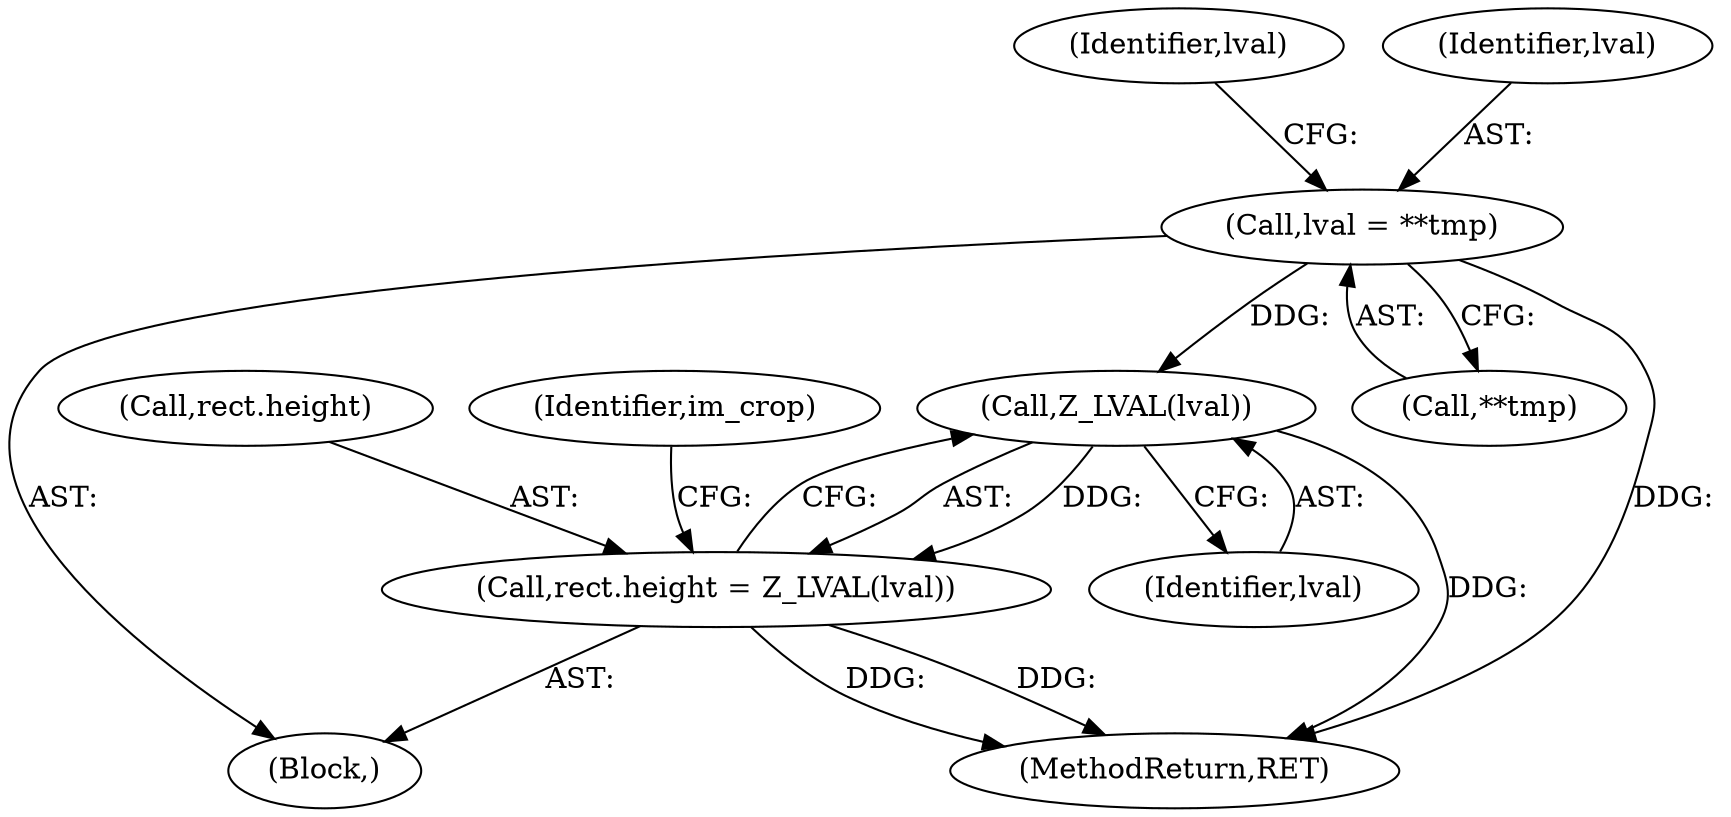 digraph "0_php-src_2938329ce19cb8c4197dec146c3ec887c6f61d01_1@pointer" {
"1000288" [label="(Call,lval = **tmp)"];
"1000303" [label="(Call,Z_LVAL(lval))"];
"1000299" [label="(Call,rect.height = Z_LVAL(lval))"];
"1000288" [label="(Call,lval = **tmp)"];
"1000303" [label="(Call,Z_LVAL(lval))"];
"1000295" [label="(Identifier,lval)"];
"1000286" [label="(Block,)"];
"1000290" [label="(Call,**tmp)"];
"1000299" [label="(Call,rect.height = Z_LVAL(lval))"];
"1000317" [label="(Identifier,im_crop)"];
"1000300" [label="(Call,rect.height)"];
"1000304" [label="(Identifier,lval)"];
"1000334" [label="(MethodReturn,RET)"];
"1000289" [label="(Identifier,lval)"];
"1000288" -> "1000286"  [label="AST: "];
"1000288" -> "1000290"  [label="CFG: "];
"1000289" -> "1000288"  [label="AST: "];
"1000290" -> "1000288"  [label="AST: "];
"1000295" -> "1000288"  [label="CFG: "];
"1000288" -> "1000334"  [label="DDG: "];
"1000288" -> "1000303"  [label="DDG: "];
"1000303" -> "1000299"  [label="AST: "];
"1000303" -> "1000304"  [label="CFG: "];
"1000304" -> "1000303"  [label="AST: "];
"1000299" -> "1000303"  [label="CFG: "];
"1000303" -> "1000334"  [label="DDG: "];
"1000303" -> "1000299"  [label="DDG: "];
"1000299" -> "1000286"  [label="AST: "];
"1000300" -> "1000299"  [label="AST: "];
"1000317" -> "1000299"  [label="CFG: "];
"1000299" -> "1000334"  [label="DDG: "];
"1000299" -> "1000334"  [label="DDG: "];
}
